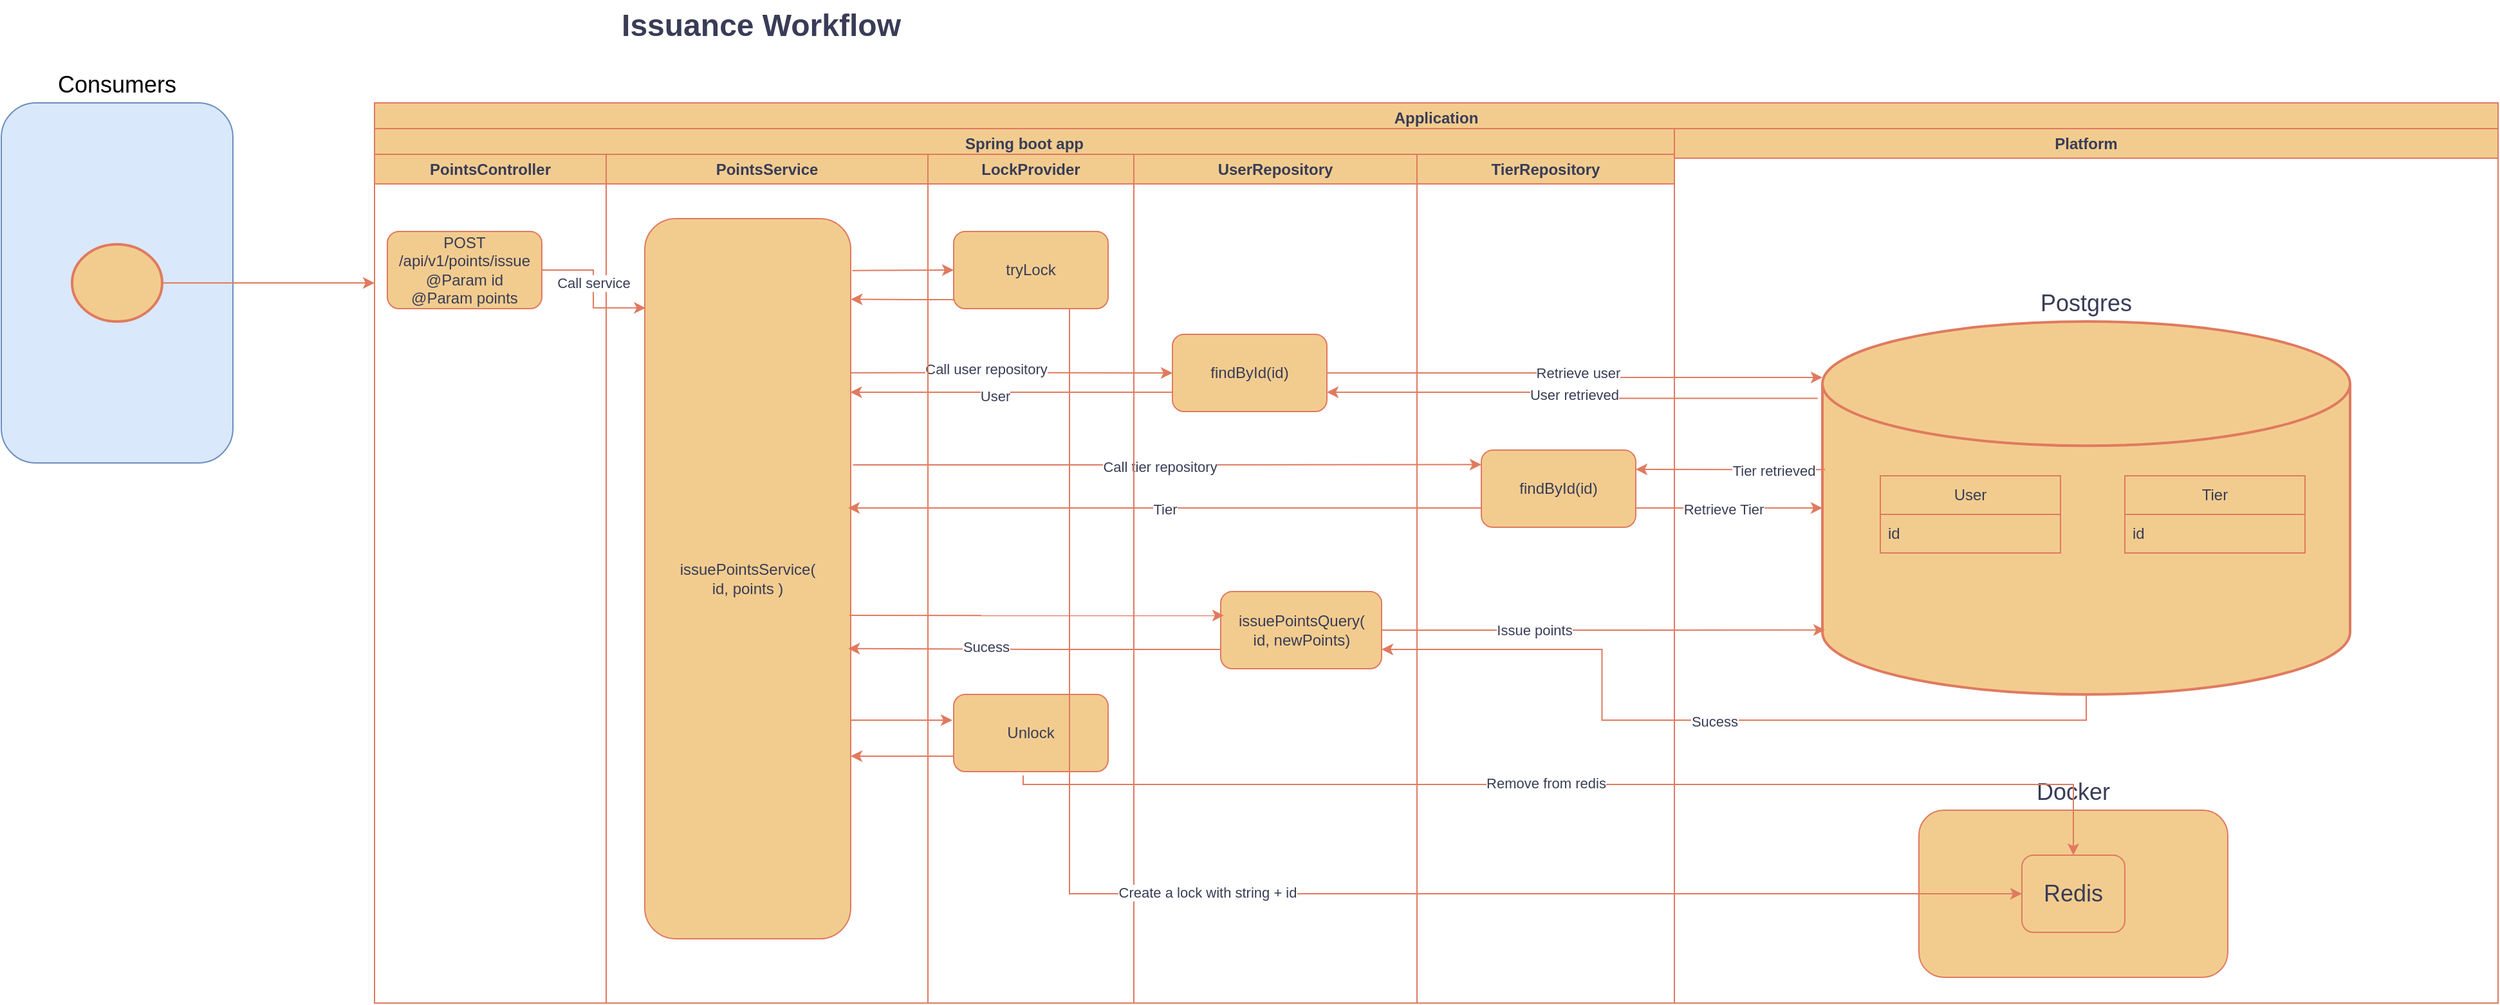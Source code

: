 <mxfile version="24.5.5" type="github">
  <diagram id="prtHgNgQTEPvFCAcTncT" name="Page-1">
    <mxGraphModel dx="1247" dy="657" grid="1" gridSize="10" guides="1" tooltips="1" connect="1" arrows="1" fold="1" page="1" pageScale="1" pageWidth="1169" pageHeight="827" math="0" shadow="0">
      <root>
        <mxCell id="0" />
        <mxCell id="1" parent="0" />
        <mxCell id="Q3Qc4RJNEyqU-LYfuUZ3-5" value="Application" style="swimlane;whiteSpace=wrap;html=1;strokeColor=#E07A5F;fontColor=#393C56;fillColor=#F2CC8F;" parent="1" vertex="1">
          <mxGeometry x="320" y="80" width="1650" height="700" as="geometry" />
        </mxCell>
        <mxCell id="Q3Qc4RJNEyqU-LYfuUZ3-9" value="Platform" style="swimlane;whiteSpace=wrap;html=1;strokeColor=#E07A5F;fontColor=#393C56;fillColor=#F2CC8F;startSize=23;" parent="Q3Qc4RJNEyqU-LYfuUZ3-5" vertex="1">
          <mxGeometry x="1010" y="20" width="640" height="680" as="geometry" />
        </mxCell>
        <mxCell id="Q3Qc4RJNEyqU-LYfuUZ3-10" value="&lt;font style=&quot;font-size: 18px;&quot;&gt;Postgres&lt;/font&gt;" style="strokeWidth=2;html=1;shape=mxgraph.flowchart.database;whiteSpace=wrap;strokeColor=#E07A5F;fontColor=#393C56;fillColor=#F2CC8F;labelPosition=center;verticalLabelPosition=top;align=center;verticalAlign=bottom;" parent="Q3Qc4RJNEyqU-LYfuUZ3-9" vertex="1">
          <mxGeometry x="115" y="150" width="410" height="290" as="geometry" />
        </mxCell>
        <mxCell id="Q3Qc4RJNEyqU-LYfuUZ3-16" value="&lt;font style=&quot;font-size: 18px;&quot;&gt;Docker&lt;/font&gt;" style="rounded=1;whiteSpace=wrap;html=1;strokeColor=#E07A5F;fontColor=#393C56;fillColor=#F2CC8F;labelPosition=center;verticalLabelPosition=top;align=center;verticalAlign=bottom;" parent="Q3Qc4RJNEyqU-LYfuUZ3-9" vertex="1">
          <mxGeometry x="190" y="530" width="240" height="130" as="geometry" />
        </mxCell>
        <mxCell id="Q3Qc4RJNEyqU-LYfuUZ3-17" value="&lt;font style=&quot;font-size: 18px;&quot;&gt;Redis&lt;/font&gt;" style="rounded=1;whiteSpace=wrap;html=1;strokeColor=#E07A5F;fontColor=#393C56;fillColor=#F2CC8F;" parent="Q3Qc4RJNEyqU-LYfuUZ3-9" vertex="1">
          <mxGeometry x="270" y="565" width="80" height="60" as="geometry" />
        </mxCell>
        <mxCell id="Q3Qc4RJNEyqU-LYfuUZ3-19" value="User" style="swimlane;fontStyle=0;childLayout=stackLayout;horizontal=1;startSize=30;horizontalStack=0;resizeParent=1;resizeParentMax=0;resizeLast=0;collapsible=1;marginBottom=0;whiteSpace=wrap;html=1;strokeColor=#E07A5F;fontColor=#393C56;fillColor=#F2CC8F;" parent="Q3Qc4RJNEyqU-LYfuUZ3-9" vertex="1">
          <mxGeometry x="160" y="270" width="140" height="60" as="geometry" />
        </mxCell>
        <mxCell id="Q3Qc4RJNEyqU-LYfuUZ3-20" value="id&amp;nbsp;" style="text;strokeColor=none;fillColor=none;align=left;verticalAlign=middle;spacingLeft=4;spacingRight=4;overflow=hidden;points=[[0,0.5],[1,0.5]];portConstraint=eastwest;rotatable=0;whiteSpace=wrap;html=1;fontColor=#393C56;" parent="Q3Qc4RJNEyqU-LYfuUZ3-19" vertex="1">
          <mxGeometry y="30" width="140" height="30" as="geometry" />
        </mxCell>
        <mxCell id="Q3Qc4RJNEyqU-LYfuUZ3-23" value="Tier" style="swimlane;fontStyle=0;childLayout=stackLayout;horizontal=1;startSize=30;horizontalStack=0;resizeParent=1;resizeParentMax=0;resizeLast=0;collapsible=1;marginBottom=0;whiteSpace=wrap;html=1;strokeColor=#E07A5F;fontColor=#393C56;fillColor=#F2CC8F;" parent="Q3Qc4RJNEyqU-LYfuUZ3-9" vertex="1">
          <mxGeometry x="350" y="270" width="140" height="60" as="geometry" />
        </mxCell>
        <mxCell id="Q3Qc4RJNEyqU-LYfuUZ3-24" value="id&amp;nbsp;" style="text;strokeColor=none;fillColor=none;align=left;verticalAlign=middle;spacingLeft=4;spacingRight=4;overflow=hidden;points=[[0,0.5],[1,0.5]];portConstraint=eastwest;rotatable=0;whiteSpace=wrap;html=1;fontColor=#393C56;" parent="Q3Qc4RJNEyqU-LYfuUZ3-23" vertex="1">
          <mxGeometry y="30" width="140" height="30" as="geometry" />
        </mxCell>
        <mxCell id="Q3Qc4RJNEyqU-LYfuUZ3-18" value="Spring boot app" style="swimlane;whiteSpace=wrap;html=1;strokeColor=#E07A5F;fontColor=#393C56;fillColor=#F2CC8F;" parent="Q3Qc4RJNEyqU-LYfuUZ3-5" vertex="1">
          <mxGeometry y="20" width="1010" height="680" as="geometry" />
        </mxCell>
        <mxCell id="Q3Qc4RJNEyqU-LYfuUZ3-6" value="PointsController" style="swimlane;whiteSpace=wrap;html=1;strokeColor=#E07A5F;fontColor=#393C56;fillColor=#F2CC8F;" parent="Q3Qc4RJNEyqU-LYfuUZ3-18" vertex="1">
          <mxGeometry y="20" width="180" height="660" as="geometry" />
        </mxCell>
        <mxCell id="Q3Qc4RJNEyqU-LYfuUZ3-27" value="POST&lt;div&gt;/api/v1/points/issue&lt;br&gt;@Param id&lt;br&gt;@Param points&lt;/div&gt;" style="rounded=1;whiteSpace=wrap;html=1;strokeColor=#E07A5F;fontColor=#393C56;fillColor=#F2CC8F;" parent="Q3Qc4RJNEyqU-LYfuUZ3-6" vertex="1">
          <mxGeometry x="10" y="60" width="120" height="60" as="geometry" />
        </mxCell>
        <mxCell id="Q3Qc4RJNEyqU-LYfuUZ3-7" value="PointsService" style="swimlane;whiteSpace=wrap;html=1;strokeColor=#E07A5F;fontColor=#393C56;fillColor=#F2CC8F;startSize=23;" parent="Q3Qc4RJNEyqU-LYfuUZ3-18" vertex="1">
          <mxGeometry x="180" y="20" width="250" height="660" as="geometry" />
        </mxCell>
        <mxCell id="Q3Qc4RJNEyqU-LYfuUZ3-42" value="issuePointsService(&lt;div&gt;id, points )&lt;/div&gt;" style="rounded=1;whiteSpace=wrap;html=1;strokeColor=#E07A5F;fontColor=#393C56;fillColor=#F2CC8F;" parent="Q3Qc4RJNEyqU-LYfuUZ3-7" vertex="1">
          <mxGeometry x="30" y="50" width="160" height="560" as="geometry" />
        </mxCell>
        <mxCell id="NIwn9OYLPKV0Wa0VJLMh-13" style="edgeStyle=orthogonalEdgeStyle;rounded=0;orthogonalLoop=1;jettySize=auto;html=1;strokeColor=#E07A5F;fontColor=#393C56;fillColor=#F2CC8F;entryX=0;entryY=0.5;entryDx=0;entryDy=0;exitX=1.008;exitY=0.072;exitDx=0;exitDy=0;exitPerimeter=0;" edge="1" parent="Q3Qc4RJNEyqU-LYfuUZ3-7">
          <mxGeometry relative="1" as="geometry">
            <mxPoint x="190" y="440" as="sourcePoint" />
            <mxPoint x="269" y="440" as="targetPoint" />
            <Array as="points">
              <mxPoint x="209" y="440" />
            </Array>
          </mxGeometry>
        </mxCell>
        <mxCell id="NIwn9OYLPKV0Wa0VJLMh-14" style="edgeStyle=orthogonalEdgeStyle;rounded=0;orthogonalLoop=1;jettySize=auto;html=1;strokeColor=#E07A5F;fontColor=#393C56;fillColor=#F2CC8F;entryX=1.001;entryY=0.112;entryDx=0;entryDy=0;exitX=0;exitY=0.75;exitDx=0;exitDy=0;entryPerimeter=0;" edge="1" parent="Q3Qc4RJNEyqU-LYfuUZ3-7">
          <mxGeometry relative="1" as="geometry">
            <mxPoint x="270" y="460" as="sourcePoint" />
            <mxPoint x="190" y="468" as="targetPoint" />
            <Array as="points">
              <mxPoint x="270" y="468" />
              <mxPoint x="239" y="468" />
            </Array>
          </mxGeometry>
        </mxCell>
        <mxCell id="Q3Qc4RJNEyqU-LYfuUZ3-8" value="UserRepository" style="swimlane;whiteSpace=wrap;html=1;strokeColor=#E07A5F;fontColor=#393C56;fillColor=#F2CC8F;" parent="Q3Qc4RJNEyqU-LYfuUZ3-18" vertex="1">
          <mxGeometry x="590" y="20" width="220" height="660" as="geometry" />
        </mxCell>
        <mxCell id="Q3Qc4RJNEyqU-LYfuUZ3-46" value="findById(id)" style="rounded=1;whiteSpace=wrap;html=1;strokeColor=#E07A5F;fontColor=#393C56;fillColor=#F2CC8F;" parent="Q3Qc4RJNEyqU-LYfuUZ3-8" vertex="1">
          <mxGeometry x="30" y="140" width="120" height="60" as="geometry" />
        </mxCell>
        <mxCell id="Q3Qc4RJNEyqU-LYfuUZ3-91" value="issuePointsQuery(&lt;div&gt;id, newPoints)&lt;/div&gt;" style="rounded=1;whiteSpace=wrap;html=1;strokeColor=#E07A5F;fontColor=#393C56;fillColor=#F2CC8F;" parent="Q3Qc4RJNEyqU-LYfuUZ3-8" vertex="1">
          <mxGeometry x="67.5" y="340" width="125" height="60" as="geometry" />
        </mxCell>
        <mxCell id="Q3Qc4RJNEyqU-LYfuUZ3-43" style="edgeStyle=orthogonalEdgeStyle;rounded=0;orthogonalLoop=1;jettySize=auto;html=1;exitX=1;exitY=0.5;exitDx=0;exitDy=0;entryX=0.004;entryY=0.124;entryDx=0;entryDy=0;strokeColor=#E07A5F;fontColor=#393C56;fillColor=#F2CC8F;entryPerimeter=0;" parent="Q3Qc4RJNEyqU-LYfuUZ3-18" source="Q3Qc4RJNEyqU-LYfuUZ3-27" target="Q3Qc4RJNEyqU-LYfuUZ3-42" edge="1">
          <mxGeometry relative="1" as="geometry" />
        </mxCell>
        <mxCell id="Q3Qc4RJNEyqU-LYfuUZ3-68" value="Call service" style="edgeLabel;html=1;align=center;verticalAlign=middle;resizable=0;points=[];strokeColor=#E07A5F;fontColor=#393C56;fillColor=#F2CC8F;" parent="Q3Qc4RJNEyqU-LYfuUZ3-43" vertex="1" connectable="0">
          <mxGeometry x="-0.092" relative="1" as="geometry">
            <mxPoint as="offset" />
          </mxGeometry>
        </mxCell>
        <mxCell id="Q3Qc4RJNEyqU-LYfuUZ3-57" value="TierRepository" style="swimlane;whiteSpace=wrap;html=1;strokeColor=#E07A5F;fontColor=#393C56;fillColor=#F2CC8F;" parent="Q3Qc4RJNEyqU-LYfuUZ3-18" vertex="1">
          <mxGeometry x="810" y="20" width="200" height="660" as="geometry" />
        </mxCell>
        <mxCell id="Q3Qc4RJNEyqU-LYfuUZ3-59" value="findById(id)" style="rounded=1;whiteSpace=wrap;html=1;strokeColor=#E07A5F;fontColor=#393C56;fillColor=#F2CC8F;" parent="Q3Qc4RJNEyqU-LYfuUZ3-57" vertex="1">
          <mxGeometry x="50" y="230" width="120" height="60" as="geometry" />
        </mxCell>
        <mxCell id="Q3Qc4RJNEyqU-LYfuUZ3-71" style="edgeStyle=orthogonalEdgeStyle;rounded=0;orthogonalLoop=1;jettySize=auto;html=1;exitX=1.003;exitY=0.214;exitDx=0;exitDy=0;entryX=0;entryY=0.5;entryDx=0;entryDy=0;strokeColor=#E07A5F;fontColor=#393C56;fillColor=#F2CC8F;exitPerimeter=0;" parent="Q3Qc4RJNEyqU-LYfuUZ3-18" source="Q3Qc4RJNEyqU-LYfuUZ3-42" target="Q3Qc4RJNEyqU-LYfuUZ3-46" edge="1">
          <mxGeometry relative="1" as="geometry" />
        </mxCell>
        <mxCell id="Q3Qc4RJNEyqU-LYfuUZ3-73" value="Call user repository" style="edgeLabel;html=1;align=center;verticalAlign=middle;resizable=0;points=[];strokeColor=#E07A5F;fontColor=#393C56;fillColor=#F2CC8F;" parent="Q3Qc4RJNEyqU-LYfuUZ3-71" vertex="1" connectable="0">
          <mxGeometry x="-0.167" y="3" relative="1" as="geometry">
            <mxPoint as="offset" />
          </mxGeometry>
        </mxCell>
        <mxCell id="Q3Qc4RJNEyqU-LYfuUZ3-78" style="edgeStyle=orthogonalEdgeStyle;rounded=0;orthogonalLoop=1;jettySize=auto;html=1;exitX=0;exitY=0.75;exitDx=0;exitDy=0;strokeColor=#E07A5F;fontColor=#393C56;fillColor=#F2CC8F;entryX=0.998;entryY=0.241;entryDx=0;entryDy=0;entryPerimeter=0;" parent="Q3Qc4RJNEyqU-LYfuUZ3-18" source="Q3Qc4RJNEyqU-LYfuUZ3-46" target="Q3Qc4RJNEyqU-LYfuUZ3-42" edge="1">
          <mxGeometry relative="1" as="geometry">
            <mxPoint x="501" y="138" as="targetPoint" />
          </mxGeometry>
        </mxCell>
        <mxCell id="Q3Qc4RJNEyqU-LYfuUZ3-79" value="User" style="edgeLabel;html=1;align=center;verticalAlign=middle;resizable=0;points=[];strokeColor=#E07A5F;fontColor=#393C56;fillColor=#F2CC8F;" parent="Q3Qc4RJNEyqU-LYfuUZ3-78" vertex="1" connectable="0">
          <mxGeometry x="0.102" y="3" relative="1" as="geometry">
            <mxPoint as="offset" />
          </mxGeometry>
        </mxCell>
        <mxCell id="Q3Qc4RJNEyqU-LYfuUZ3-83" style="edgeStyle=orthogonalEdgeStyle;rounded=0;orthogonalLoop=1;jettySize=auto;html=1;exitX=1.011;exitY=0.342;exitDx=0;exitDy=0;strokeColor=#E07A5F;fontColor=#393C56;fillColor=#F2CC8F;entryX=0;entryY=0.188;entryDx=0;entryDy=0;entryPerimeter=0;exitPerimeter=0;" parent="Q3Qc4RJNEyqU-LYfuUZ3-18" source="Q3Qc4RJNEyqU-LYfuUZ3-42" target="Q3Qc4RJNEyqU-LYfuUZ3-59" edge="1">
          <mxGeometry relative="1" as="geometry">
            <mxPoint x="850" y="170" as="targetPoint" />
          </mxGeometry>
        </mxCell>
        <mxCell id="Q3Qc4RJNEyqU-LYfuUZ3-85" value="Call tier repository" style="edgeLabel;html=1;align=center;verticalAlign=middle;resizable=0;points=[];strokeColor=#E07A5F;fontColor=#393C56;fillColor=#F2CC8F;" parent="Q3Qc4RJNEyqU-LYfuUZ3-83" vertex="1" connectable="0">
          <mxGeometry x="-0.024" y="-1" relative="1" as="geometry">
            <mxPoint x="-1" as="offset" />
          </mxGeometry>
        </mxCell>
        <mxCell id="Q3Qc4RJNEyqU-LYfuUZ3-89" style="edgeStyle=orthogonalEdgeStyle;rounded=0;orthogonalLoop=1;jettySize=auto;html=1;exitX=0;exitY=0.75;exitDx=0;exitDy=0;strokeColor=#E07A5F;fontColor=#393C56;fillColor=#F2CC8F;" parent="Q3Qc4RJNEyqU-LYfuUZ3-18" source="Q3Qc4RJNEyqU-LYfuUZ3-59" edge="1">
          <mxGeometry relative="1" as="geometry">
            <mxPoint x="368" y="295" as="targetPoint" />
          </mxGeometry>
        </mxCell>
        <mxCell id="Q3Qc4RJNEyqU-LYfuUZ3-90" value="Tier" style="edgeLabel;html=1;align=center;verticalAlign=middle;resizable=0;points=[];strokeColor=#E07A5F;fontColor=#393C56;fillColor=#F2CC8F;" parent="Q3Qc4RJNEyqU-LYfuUZ3-89" vertex="1" connectable="0">
          <mxGeometry x="-0.002" relative="1" as="geometry">
            <mxPoint x="-1" as="offset" />
          </mxGeometry>
        </mxCell>
        <mxCell id="Q3Qc4RJNEyqU-LYfuUZ3-92" style="edgeStyle=orthogonalEdgeStyle;rounded=0;orthogonalLoop=1;jettySize=auto;html=1;strokeColor=#E07A5F;fontColor=#393C56;fillColor=#F2CC8F;entryX=0.02;entryY=0.31;entryDx=0;entryDy=0;exitX=0.993;exitY=0.551;exitDx=0;exitDy=0;exitPerimeter=0;entryPerimeter=0;" parent="Q3Qc4RJNEyqU-LYfuUZ3-18" target="Q3Qc4RJNEyqU-LYfuUZ3-91" edge="1" source="Q3Qc4RJNEyqU-LYfuUZ3-42">
          <mxGeometry relative="1" as="geometry">
            <mxPoint x="370" y="375" as="sourcePoint" />
            <mxPoint x="620" y="263" as="targetPoint" />
          </mxGeometry>
        </mxCell>
        <mxCell id="Q3Qc4RJNEyqU-LYfuUZ3-97" style="edgeStyle=orthogonalEdgeStyle;rounded=0;orthogonalLoop=1;jettySize=auto;html=1;exitX=0;exitY=0.75;exitDx=0;exitDy=0;strokeColor=#E07A5F;fontColor=#393C56;fillColor=#F2CC8F;entryX=0.988;entryY=0.597;entryDx=0;entryDy=0;entryPerimeter=0;" parent="Q3Qc4RJNEyqU-LYfuUZ3-18" source="Q3Qc4RJNEyqU-LYfuUZ3-91" target="Q3Qc4RJNEyqU-LYfuUZ3-42" edge="1">
          <mxGeometry relative="1" as="geometry">
            <mxPoint x="510" y="290" as="targetPoint" />
          </mxGeometry>
        </mxCell>
        <mxCell id="Q3Qc4RJNEyqU-LYfuUZ3-98" value="Sucess" style="edgeLabel;html=1;align=center;verticalAlign=middle;resizable=0;points=[];strokeColor=#E07A5F;fontColor=#393C56;fillColor=#F2CC8F;" parent="Q3Qc4RJNEyqU-LYfuUZ3-97" vertex="1" connectable="0">
          <mxGeometry x="0.265" y="-2" relative="1" as="geometry">
            <mxPoint as="offset" />
          </mxGeometry>
        </mxCell>
        <mxCell id="NIwn9OYLPKV0Wa0VJLMh-1" value="LockProvider" style="swimlane;whiteSpace=wrap;html=1;strokeColor=#E07A5F;fontColor=#393C56;fillColor=#F2CC8F;" vertex="1" parent="Q3Qc4RJNEyqU-LYfuUZ3-18">
          <mxGeometry x="430" y="20" width="160" height="660" as="geometry" />
        </mxCell>
        <mxCell id="NIwn9OYLPKV0Wa0VJLMh-4" value="tryLock" style="rounded=1;whiteSpace=wrap;html=1;strokeColor=#E07A5F;fontColor=#393C56;fillColor=#F2CC8F;" vertex="1" parent="NIwn9OYLPKV0Wa0VJLMh-1">
          <mxGeometry x="20" y="60" width="120" height="60" as="geometry" />
        </mxCell>
        <mxCell id="NIwn9OYLPKV0Wa0VJLMh-10" value="Unlock" style="rounded=1;whiteSpace=wrap;html=1;strokeColor=#E07A5F;fontColor=#393C56;fillColor=#F2CC8F;" vertex="1" parent="NIwn9OYLPKV0Wa0VJLMh-1">
          <mxGeometry x="20" y="420" width="120" height="60" as="geometry" />
        </mxCell>
        <mxCell id="NIwn9OYLPKV0Wa0VJLMh-6" style="edgeStyle=orthogonalEdgeStyle;rounded=0;orthogonalLoop=1;jettySize=auto;html=1;strokeColor=#E07A5F;fontColor=#393C56;fillColor=#F2CC8F;entryX=0;entryY=0.5;entryDx=0;entryDy=0;exitX=1.008;exitY=0.072;exitDx=0;exitDy=0;exitPerimeter=0;" edge="1" parent="Q3Qc4RJNEyqU-LYfuUZ3-18" source="Q3Qc4RJNEyqU-LYfuUZ3-42" target="NIwn9OYLPKV0Wa0VJLMh-4">
          <mxGeometry relative="1" as="geometry">
            <mxPoint x="390" y="120" as="sourcePoint" />
            <mxPoint x="410" y="130" as="targetPoint" />
            <Array as="points">
              <mxPoint x="390" y="110" />
            </Array>
          </mxGeometry>
        </mxCell>
        <mxCell id="NIwn9OYLPKV0Wa0VJLMh-9" style="edgeStyle=orthogonalEdgeStyle;rounded=0;orthogonalLoop=1;jettySize=auto;html=1;strokeColor=#E07A5F;fontColor=#393C56;fillColor=#F2CC8F;entryX=1.001;entryY=0.112;entryDx=0;entryDy=0;exitX=0;exitY=0.75;exitDx=0;exitDy=0;entryPerimeter=0;" edge="1" parent="Q3Qc4RJNEyqU-LYfuUZ3-18" source="NIwn9OYLPKV0Wa0VJLMh-4" target="Q3Qc4RJNEyqU-LYfuUZ3-42">
          <mxGeometry relative="1" as="geometry">
            <mxPoint x="400" y="170" as="sourcePoint" />
            <mxPoint x="479" y="170" as="targetPoint" />
            <Array as="points">
              <mxPoint x="450" y="133" />
              <mxPoint x="419" y="133" />
            </Array>
          </mxGeometry>
        </mxCell>
        <mxCell id="Q3Qc4RJNEyqU-LYfuUZ3-66" style="edgeStyle=orthogonalEdgeStyle;rounded=0;orthogonalLoop=1;jettySize=auto;html=1;strokeColor=#E07A5F;fontColor=#393C56;fillColor=#F2CC8F;exitX=0.75;exitY=1;exitDx=0;exitDy=0;entryX=0;entryY=0.5;entryDx=0;entryDy=0;" parent="Q3Qc4RJNEyqU-LYfuUZ3-5" source="NIwn9OYLPKV0Wa0VJLMh-4" target="Q3Qc4RJNEyqU-LYfuUZ3-17" edge="1">
          <mxGeometry relative="1" as="geometry">
            <mxPoint x="730" y="615" as="sourcePoint" />
            <mxPoint x="510" y="660" as="targetPoint" />
          </mxGeometry>
        </mxCell>
        <mxCell id="Q3Qc4RJNEyqU-LYfuUZ3-67" value="Create a lock with string + id" style="edgeLabel;html=1;align=center;verticalAlign=middle;resizable=0;points=[];strokeColor=#E07A5F;fontColor=#393C56;fillColor=#F2CC8F;" parent="Q3Qc4RJNEyqU-LYfuUZ3-66" vertex="1" connectable="0">
          <mxGeometry x="-0.059" y="1" relative="1" as="geometry">
            <mxPoint as="offset" />
          </mxGeometry>
        </mxCell>
        <mxCell id="Q3Qc4RJNEyqU-LYfuUZ3-74" style="edgeStyle=orthogonalEdgeStyle;rounded=0;orthogonalLoop=1;jettySize=auto;html=1;exitX=1;exitY=0.5;exitDx=0;exitDy=0;entryX=0;entryY=0.15;entryDx=0;entryDy=0;entryPerimeter=0;strokeColor=#E07A5F;fontColor=#393C56;fillColor=#F2CC8F;" parent="Q3Qc4RJNEyqU-LYfuUZ3-5" source="Q3Qc4RJNEyqU-LYfuUZ3-46" target="Q3Qc4RJNEyqU-LYfuUZ3-10" edge="1">
          <mxGeometry relative="1" as="geometry" />
        </mxCell>
        <mxCell id="Q3Qc4RJNEyqU-LYfuUZ3-75" value="Retrieve user" style="edgeLabel;html=1;align=center;verticalAlign=middle;resizable=0;points=[];strokeColor=#E07A5F;fontColor=#393C56;fillColor=#F2CC8F;" parent="Q3Qc4RJNEyqU-LYfuUZ3-74" vertex="1" connectable="0">
          <mxGeometry x="-0.008" y="2" relative="1" as="geometry">
            <mxPoint as="offset" />
          </mxGeometry>
        </mxCell>
        <mxCell id="Q3Qc4RJNEyqU-LYfuUZ3-76" style="edgeStyle=orthogonalEdgeStyle;rounded=0;orthogonalLoop=1;jettySize=auto;html=1;exitX=-0.009;exitY=0.206;exitDx=0;exitDy=0;exitPerimeter=0;entryX=1;entryY=0.75;entryDx=0;entryDy=0;strokeColor=#E07A5F;fontColor=#393C56;fillColor=#F2CC8F;" parent="Q3Qc4RJNEyqU-LYfuUZ3-5" source="Q3Qc4RJNEyqU-LYfuUZ3-10" target="Q3Qc4RJNEyqU-LYfuUZ3-46" edge="1">
          <mxGeometry relative="1" as="geometry" />
        </mxCell>
        <mxCell id="Q3Qc4RJNEyqU-LYfuUZ3-77" value="User retrieved" style="edgeLabel;html=1;align=center;verticalAlign=middle;resizable=0;points=[];strokeColor=#E07A5F;fontColor=#393C56;fillColor=#F2CC8F;" parent="Q3Qc4RJNEyqU-LYfuUZ3-76" vertex="1" connectable="0">
          <mxGeometry x="-0.005" y="1" relative="1" as="geometry">
            <mxPoint as="offset" />
          </mxGeometry>
        </mxCell>
        <mxCell id="Q3Qc4RJNEyqU-LYfuUZ3-84" style="edgeStyle=orthogonalEdgeStyle;rounded=0;orthogonalLoop=1;jettySize=auto;html=1;exitX=1;exitY=0.75;exitDx=0;exitDy=0;strokeColor=#E07A5F;fontColor=#393C56;fillColor=#F2CC8F;entryX=0;entryY=0.5;entryDx=0;entryDy=0;entryPerimeter=0;" parent="Q3Qc4RJNEyqU-LYfuUZ3-5" source="Q3Qc4RJNEyqU-LYfuUZ3-59" edge="1" target="Q3Qc4RJNEyqU-LYfuUZ3-10">
          <mxGeometry relative="1" as="geometry">
            <mxPoint x="1120" y="225" as="targetPoint" />
          </mxGeometry>
        </mxCell>
        <mxCell id="Q3Qc4RJNEyqU-LYfuUZ3-86" value="Retrieve Tier" style="edgeLabel;html=1;align=center;verticalAlign=middle;resizable=0;points=[];strokeColor=#E07A5F;fontColor=#393C56;fillColor=#F2CC8F;" parent="Q3Qc4RJNEyqU-LYfuUZ3-84" vertex="1" connectable="0">
          <mxGeometry x="-0.052" y="-1" relative="1" as="geometry">
            <mxPoint x="-1" as="offset" />
          </mxGeometry>
        </mxCell>
        <mxCell id="Q3Qc4RJNEyqU-LYfuUZ3-87" style="edgeStyle=orthogonalEdgeStyle;rounded=0;orthogonalLoop=1;jettySize=auto;html=1;strokeColor=#E07A5F;fontColor=#393C56;fillColor=#F2CC8F;entryX=1;entryY=0.25;entryDx=0;entryDy=0;exitX=0.005;exitY=0.397;exitDx=0;exitDy=0;exitPerimeter=0;" parent="Q3Qc4RJNEyqU-LYfuUZ3-5" edge="1" target="Q3Qc4RJNEyqU-LYfuUZ3-59" source="Q3Qc4RJNEyqU-LYfuUZ3-10">
          <mxGeometry relative="1" as="geometry">
            <mxPoint x="1130" y="255" as="sourcePoint" />
            <mxPoint x="969" y="255" as="targetPoint" />
          </mxGeometry>
        </mxCell>
        <mxCell id="Q3Qc4RJNEyqU-LYfuUZ3-88" value="Tier retrieved" style="edgeLabel;html=1;align=center;verticalAlign=middle;resizable=0;points=[];strokeColor=#E07A5F;fontColor=#393C56;fillColor=#F2CC8F;" parent="Q3Qc4RJNEyqU-LYfuUZ3-87" vertex="1" connectable="0">
          <mxGeometry x="-0.46" relative="1" as="geometry">
            <mxPoint x="-1" y="1" as="offset" />
          </mxGeometry>
        </mxCell>
        <mxCell id="Q3Qc4RJNEyqU-LYfuUZ3-93" style="edgeStyle=orthogonalEdgeStyle;rounded=0;orthogonalLoop=1;jettySize=auto;html=1;exitX=1;exitY=0.5;exitDx=0;exitDy=0;entryX=0.005;entryY=0.827;entryDx=0;entryDy=0;entryPerimeter=0;strokeColor=#E07A5F;fontColor=#393C56;fillColor=#F2CC8F;" parent="Q3Qc4RJNEyqU-LYfuUZ3-5" source="Q3Qc4RJNEyqU-LYfuUZ3-91" target="Q3Qc4RJNEyqU-LYfuUZ3-10" edge="1">
          <mxGeometry relative="1" as="geometry" />
        </mxCell>
        <mxCell id="Q3Qc4RJNEyqU-LYfuUZ3-94" value="Issue points" style="edgeLabel;html=1;align=center;verticalAlign=middle;resizable=0;points=[];strokeColor=#E07A5F;fontColor=#393C56;fillColor=#F2CC8F;" parent="Q3Qc4RJNEyqU-LYfuUZ3-93" vertex="1" connectable="0">
          <mxGeometry x="-0.315" relative="1" as="geometry">
            <mxPoint as="offset" />
          </mxGeometry>
        </mxCell>
        <mxCell id="Q3Qc4RJNEyqU-LYfuUZ3-95" style="edgeStyle=orthogonalEdgeStyle;rounded=0;orthogonalLoop=1;jettySize=auto;html=1;exitX=0.5;exitY=1;exitDx=0;exitDy=0;exitPerimeter=0;entryX=1;entryY=0.75;entryDx=0;entryDy=0;strokeColor=#E07A5F;fontColor=#393C56;fillColor=#F2CC8F;" parent="Q3Qc4RJNEyqU-LYfuUZ3-5" source="Q3Qc4RJNEyqU-LYfuUZ3-10" target="Q3Qc4RJNEyqU-LYfuUZ3-91" edge="1">
          <mxGeometry relative="1" as="geometry" />
        </mxCell>
        <mxCell id="Q3Qc4RJNEyqU-LYfuUZ3-96" value="Sucess" style="edgeLabel;html=1;align=center;verticalAlign=middle;resizable=0;points=[];strokeColor=#E07A5F;fontColor=#393C56;fillColor=#F2CC8F;" parent="Q3Qc4RJNEyqU-LYfuUZ3-95" vertex="1" connectable="0">
          <mxGeometry x="-0.006" y="1" relative="1" as="geometry">
            <mxPoint as="offset" />
          </mxGeometry>
        </mxCell>
        <mxCell id="NIwn9OYLPKV0Wa0VJLMh-15" style="edgeStyle=orthogonalEdgeStyle;rounded=0;orthogonalLoop=1;jettySize=auto;html=1;strokeColor=#E07A5F;fontColor=#393C56;fillColor=#F2CC8F;exitX=0.45;exitY=1.05;exitDx=0;exitDy=0;entryX=0.5;entryY=0;entryDx=0;entryDy=0;exitPerimeter=0;" edge="1" parent="Q3Qc4RJNEyqU-LYfuUZ3-5" source="NIwn9OYLPKV0Wa0VJLMh-10" target="Q3Qc4RJNEyqU-LYfuUZ3-17">
          <mxGeometry relative="1" as="geometry">
            <mxPoint x="550" y="170" as="sourcePoint" />
            <mxPoint x="1290" y="625" as="targetPoint" />
            <Array as="points">
              <mxPoint x="504" y="530" />
              <mxPoint x="1320" y="530" />
            </Array>
          </mxGeometry>
        </mxCell>
        <mxCell id="NIwn9OYLPKV0Wa0VJLMh-16" value="Remove from redis" style="edgeLabel;html=1;align=center;verticalAlign=middle;resizable=0;points=[];strokeColor=#E07A5F;fontColor=#393C56;fillColor=#F2CC8F;" vertex="1" connectable="0" parent="NIwn9OYLPKV0Wa0VJLMh-15">
          <mxGeometry x="-0.059" y="1" relative="1" as="geometry">
            <mxPoint as="offset" />
          </mxGeometry>
        </mxCell>
        <mxCell id="Q3Qc4RJNEyqU-LYfuUZ3-12" value="&lt;font style=&quot;font-size: 18px;&quot;&gt;Consumers&lt;/font&gt;" style="rounded=1;whiteSpace=wrap;html=1;strokeColor=#6c8ebf;fillColor=#dae8fc;labelPosition=center;verticalLabelPosition=top;align=center;verticalAlign=bottom;" parent="1" vertex="1">
          <mxGeometry x="30" y="80" width="180" height="280" as="geometry" />
        </mxCell>
        <mxCell id="Q3Qc4RJNEyqU-LYfuUZ3-14" style="edgeStyle=orthogonalEdgeStyle;rounded=0;orthogonalLoop=1;jettySize=auto;html=1;exitX=1;exitY=0.5;exitDx=0;exitDy=0;exitPerimeter=0;strokeColor=#E07A5F;fontColor=#393C56;fillColor=#F2CC8F;" parent="1" source="Q3Qc4RJNEyqU-LYfuUZ3-13" edge="1">
          <mxGeometry relative="1" as="geometry">
            <mxPoint x="320" y="220" as="targetPoint" />
          </mxGeometry>
        </mxCell>
        <mxCell id="Q3Qc4RJNEyqU-LYfuUZ3-13" value="" style="strokeWidth=2;html=1;shape=mxgraph.flowchart.start_2;whiteSpace=wrap;strokeColor=#E07A5F;fontColor=#393C56;fillColor=#F2CC8F;" parent="1" vertex="1">
          <mxGeometry x="85" y="190" width="70" height="60" as="geometry" />
        </mxCell>
        <mxCell id="Q3Qc4RJNEyqU-LYfuUZ3-15" value="&lt;b style=&quot;&quot;&gt;&lt;font style=&quot;font-size: 24px;&quot;&gt;Issuance Workflow&lt;/font&gt;&lt;/b&gt;" style="text;html=1;align=center;verticalAlign=middle;resizable=0;points=[];autosize=1;strokeColor=none;fillColor=none;fontColor=#393C56;" parent="1" vertex="1">
          <mxGeometry x="500" width="240" height="40" as="geometry" />
        </mxCell>
      </root>
    </mxGraphModel>
  </diagram>
</mxfile>
